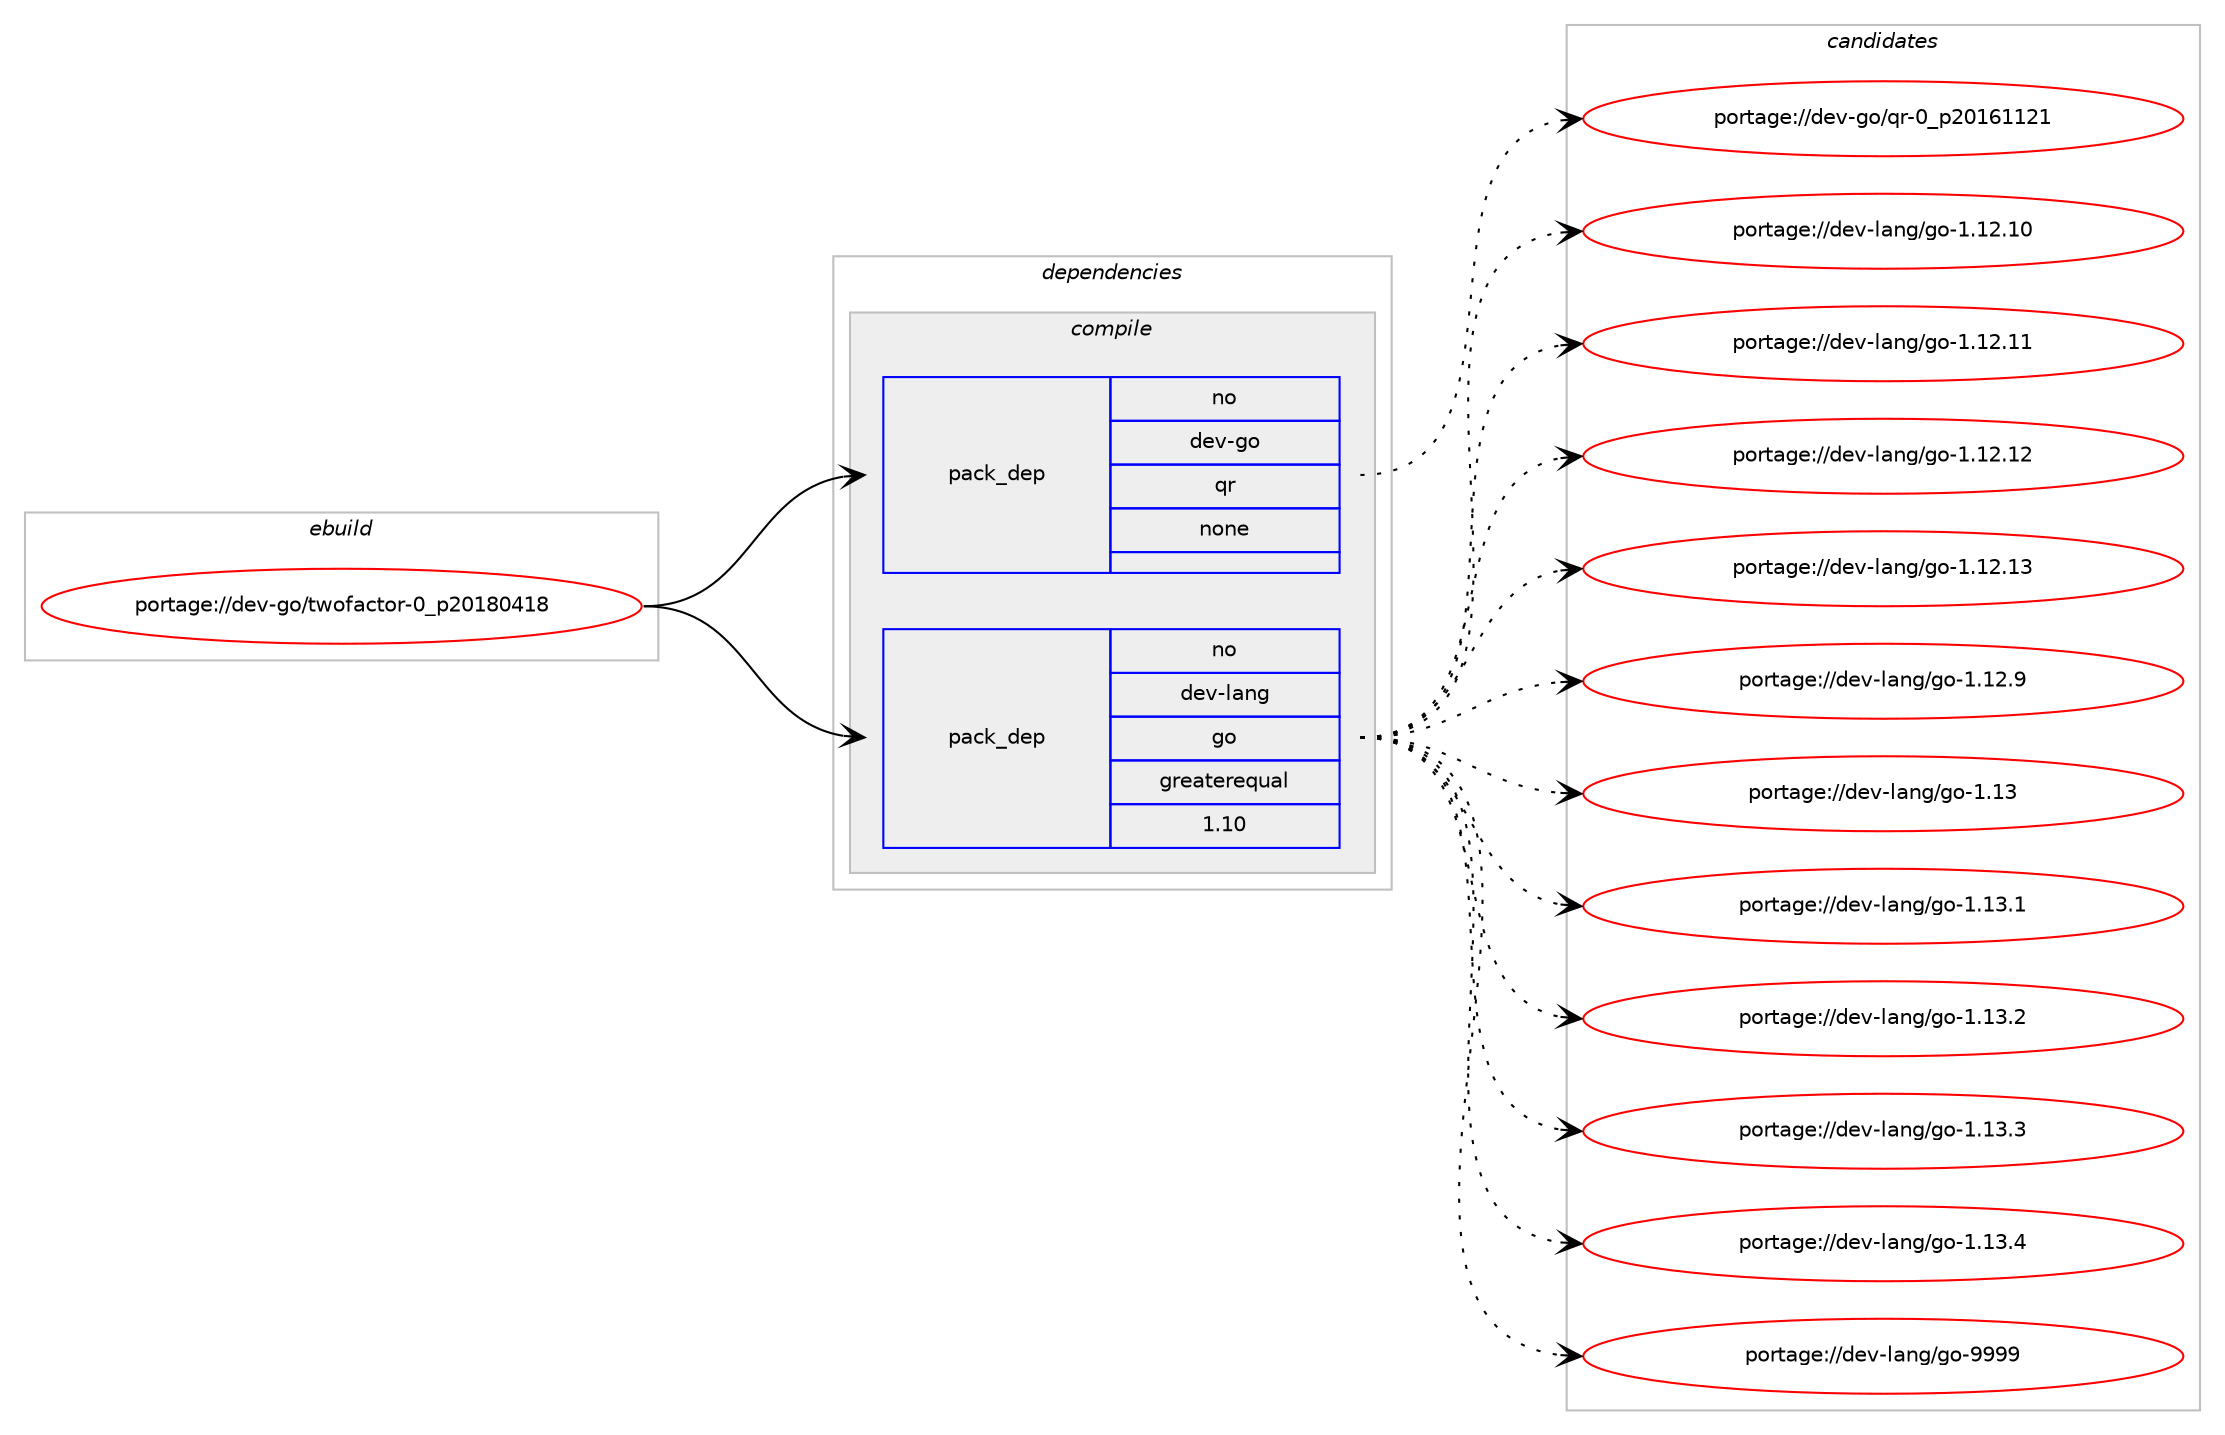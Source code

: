 digraph prolog {

# *************
# Graph options
# *************

newrank=true;
concentrate=true;
compound=true;
graph [rankdir=LR,fontname=Helvetica,fontsize=10,ranksep=1.5];#, ranksep=2.5, nodesep=0.2];
edge  [arrowhead=vee];
node  [fontname=Helvetica,fontsize=10];

# **********
# The ebuild
# **********

subgraph cluster_leftcol {
color=gray;
rank=same;
label=<<i>ebuild</i>>;
id [label="portage://dev-go/twofactor-0_p20180418", color=red, width=4, href="../dev-go/twofactor-0_p20180418.svg"];
}

# ****************
# The dependencies
# ****************

subgraph cluster_midcol {
color=gray;
label=<<i>dependencies</i>>;
subgraph cluster_compile {
fillcolor="#eeeeee";
style=filled;
label=<<i>compile</i>>;
subgraph pack45513 {
dependency60900 [label=<<TABLE BORDER="0" CELLBORDER="1" CELLSPACING="0" CELLPADDING="4" WIDTH="220"><TR><TD ROWSPAN="6" CELLPADDING="30">pack_dep</TD></TR><TR><TD WIDTH="110">no</TD></TR><TR><TD>dev-go</TD></TR><TR><TD>qr</TD></TR><TR><TD>none</TD></TR><TR><TD></TD></TR></TABLE>>, shape=none, color=blue];
}
id:e -> dependency60900:w [weight=20,style="solid",arrowhead="vee"];
subgraph pack45514 {
dependency60901 [label=<<TABLE BORDER="0" CELLBORDER="1" CELLSPACING="0" CELLPADDING="4" WIDTH="220"><TR><TD ROWSPAN="6" CELLPADDING="30">pack_dep</TD></TR><TR><TD WIDTH="110">no</TD></TR><TR><TD>dev-lang</TD></TR><TR><TD>go</TD></TR><TR><TD>greaterequal</TD></TR><TR><TD>1.10</TD></TR></TABLE>>, shape=none, color=blue];
}
id:e -> dependency60901:w [weight=20,style="solid",arrowhead="vee"];
}
subgraph cluster_compileandrun {
fillcolor="#eeeeee";
style=filled;
label=<<i>compile and run</i>>;
}
subgraph cluster_run {
fillcolor="#eeeeee";
style=filled;
label=<<i>run</i>>;
}
}

# **************
# The candidates
# **************

subgraph cluster_choices {
rank=same;
color=gray;
label=<<i>candidates</i>>;

subgraph choice45513 {
color=black;
nodesep=1;
choiceportage10010111845103111471131144548951125048495449495049 [label="portage://dev-go/qr-0_p20161121", color=red, width=4,href="../dev-go/qr-0_p20161121.svg"];
dependency60900:e -> choiceportage10010111845103111471131144548951125048495449495049:w [style=dotted,weight="100"];
}
subgraph choice45514 {
color=black;
nodesep=1;
choiceportage1001011184510897110103471031114549464950464948 [label="portage://dev-lang/go-1.12.10", color=red, width=4,href="../dev-lang/go-1.12.10.svg"];
choiceportage1001011184510897110103471031114549464950464949 [label="portage://dev-lang/go-1.12.11", color=red, width=4,href="../dev-lang/go-1.12.11.svg"];
choiceportage1001011184510897110103471031114549464950464950 [label="portage://dev-lang/go-1.12.12", color=red, width=4,href="../dev-lang/go-1.12.12.svg"];
choiceportage1001011184510897110103471031114549464950464951 [label="portage://dev-lang/go-1.12.13", color=red, width=4,href="../dev-lang/go-1.12.13.svg"];
choiceportage10010111845108971101034710311145494649504657 [label="portage://dev-lang/go-1.12.9", color=red, width=4,href="../dev-lang/go-1.12.9.svg"];
choiceportage1001011184510897110103471031114549464951 [label="portage://dev-lang/go-1.13", color=red, width=4,href="../dev-lang/go-1.13.svg"];
choiceportage10010111845108971101034710311145494649514649 [label="portage://dev-lang/go-1.13.1", color=red, width=4,href="../dev-lang/go-1.13.1.svg"];
choiceportage10010111845108971101034710311145494649514650 [label="portage://dev-lang/go-1.13.2", color=red, width=4,href="../dev-lang/go-1.13.2.svg"];
choiceportage10010111845108971101034710311145494649514651 [label="portage://dev-lang/go-1.13.3", color=red, width=4,href="../dev-lang/go-1.13.3.svg"];
choiceportage10010111845108971101034710311145494649514652 [label="portage://dev-lang/go-1.13.4", color=red, width=4,href="../dev-lang/go-1.13.4.svg"];
choiceportage1001011184510897110103471031114557575757 [label="portage://dev-lang/go-9999", color=red, width=4,href="../dev-lang/go-9999.svg"];
dependency60901:e -> choiceportage1001011184510897110103471031114549464950464948:w [style=dotted,weight="100"];
dependency60901:e -> choiceportage1001011184510897110103471031114549464950464949:w [style=dotted,weight="100"];
dependency60901:e -> choiceportage1001011184510897110103471031114549464950464950:w [style=dotted,weight="100"];
dependency60901:e -> choiceportage1001011184510897110103471031114549464950464951:w [style=dotted,weight="100"];
dependency60901:e -> choiceportage10010111845108971101034710311145494649504657:w [style=dotted,weight="100"];
dependency60901:e -> choiceportage1001011184510897110103471031114549464951:w [style=dotted,weight="100"];
dependency60901:e -> choiceportage10010111845108971101034710311145494649514649:w [style=dotted,weight="100"];
dependency60901:e -> choiceportage10010111845108971101034710311145494649514650:w [style=dotted,weight="100"];
dependency60901:e -> choiceportage10010111845108971101034710311145494649514651:w [style=dotted,weight="100"];
dependency60901:e -> choiceportage10010111845108971101034710311145494649514652:w [style=dotted,weight="100"];
dependency60901:e -> choiceportage1001011184510897110103471031114557575757:w [style=dotted,weight="100"];
}
}

}
